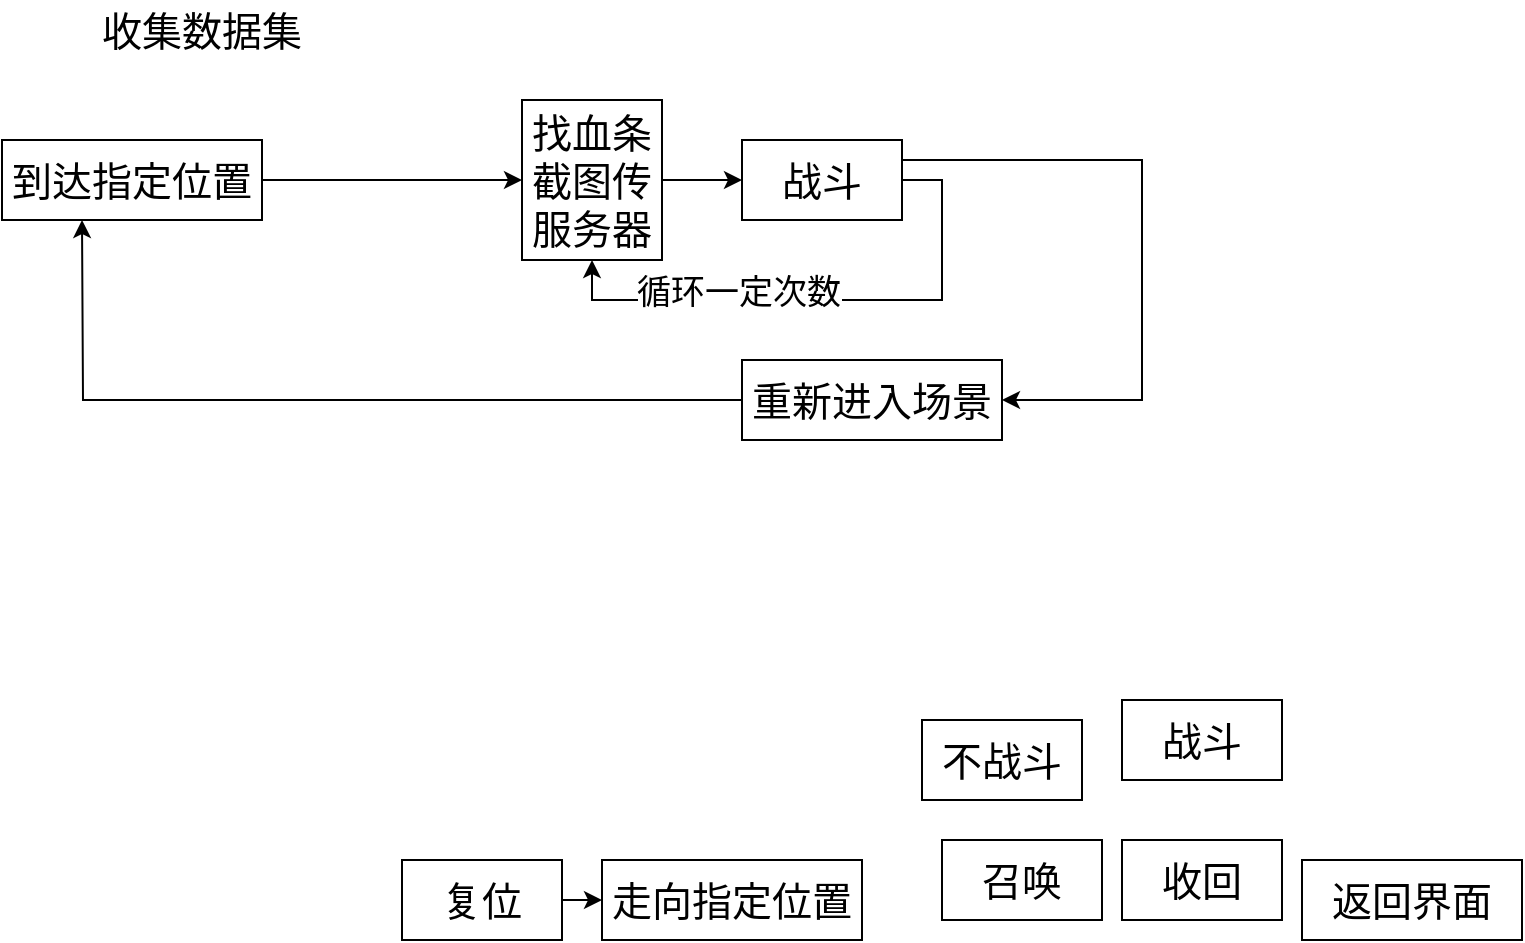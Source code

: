 <mxfile version="26.0.16">
  <diagram name="第 1 页" id="NnoXjJgjK0HlXypN2feK">
    <mxGraphModel dx="1050" dy="1691" grid="1" gridSize="10" guides="1" tooltips="1" connect="1" arrows="1" fold="1" page="1" pageScale="1" pageWidth="827" pageHeight="1169" math="0" shadow="0">
      <root>
        <mxCell id="0" />
        <mxCell id="1" parent="0" />
        <mxCell id="cIEJ3m5f7yOJOoQ0Mt_8-1" value="&lt;font style=&quot;font-size: 20px;&quot;&gt;召唤&lt;/font&gt;" style="rounded=0;whiteSpace=wrap;html=1;" parent="1" vertex="1">
          <mxGeometry x="490" y="-710" width="80" height="40" as="geometry" />
        </mxCell>
        <mxCell id="cIEJ3m5f7yOJOoQ0Mt_8-2" value="&lt;font style=&quot;font-size: 20px;&quot;&gt;收回&lt;/font&gt;" style="rounded=0;whiteSpace=wrap;html=1;" parent="1" vertex="1">
          <mxGeometry x="580" y="-710" width="80" height="40" as="geometry" />
        </mxCell>
        <mxCell id="cIEJ3m5f7yOJOoQ0Mt_8-3" value="&lt;font style=&quot;font-size: 20px;&quot;&gt;返回界面&lt;/font&gt;" style="rounded=0;whiteSpace=wrap;html=1;" parent="1" vertex="1">
          <mxGeometry x="670" y="-700" width="110" height="40" as="geometry" />
        </mxCell>
        <mxCell id="cIEJ3m5f7yOJOoQ0Mt_8-4" value="&lt;span style=&quot;font-size: 20px;&quot;&gt;战斗&lt;/span&gt;" style="rounded=0;whiteSpace=wrap;html=1;" parent="1" vertex="1">
          <mxGeometry x="580" y="-780" width="80" height="40" as="geometry" />
        </mxCell>
        <mxCell id="cIEJ3m5f7yOJOoQ0Mt_8-9" style="edgeStyle=orthogonalEdgeStyle;rounded=0;orthogonalLoop=1;jettySize=auto;html=1;exitX=1;exitY=0.5;exitDx=0;exitDy=0;entryX=0;entryY=0.5;entryDx=0;entryDy=0;" parent="1" source="cIEJ3m5f7yOJOoQ0Mt_8-5" target="cIEJ3m5f7yOJOoQ0Mt_8-7" edge="1">
          <mxGeometry relative="1" as="geometry" />
        </mxCell>
        <mxCell id="cIEJ3m5f7yOJOoQ0Mt_8-5" value="&lt;font style=&quot;font-size: 20px;&quot;&gt;复位&lt;/font&gt;" style="rounded=0;whiteSpace=wrap;html=1;" parent="1" vertex="1">
          <mxGeometry x="220" y="-700" width="80" height="40" as="geometry" />
        </mxCell>
        <mxCell id="cIEJ3m5f7yOJOoQ0Mt_8-7" value="&lt;font style=&quot;font-size: 20px;&quot;&gt;走向指定位置&lt;/font&gt;" style="rounded=0;whiteSpace=wrap;html=1;" parent="1" vertex="1">
          <mxGeometry x="320" y="-700" width="130" height="40" as="geometry" />
        </mxCell>
        <mxCell id="cIEJ3m5f7yOJOoQ0Mt_8-11" value="&lt;font style=&quot;font-size: 20px;&quot;&gt;收集数据集&lt;/font&gt;" style="text;html=1;align=center;verticalAlign=middle;whiteSpace=wrap;rounded=0;" parent="1" vertex="1">
          <mxGeometry x="20" y="-1130" width="200" height="30" as="geometry" />
        </mxCell>
        <mxCell id="cIEJ3m5f7yOJOoQ0Mt_8-17" style="edgeStyle=orthogonalEdgeStyle;rounded=0;orthogonalLoop=1;jettySize=auto;html=1;exitX=1;exitY=0.5;exitDx=0;exitDy=0;entryX=0;entryY=0.5;entryDx=0;entryDy=0;" parent="1" source="cIEJ3m5f7yOJOoQ0Mt_8-14" target="cIEJ3m5f7yOJOoQ0Mt_8-16" edge="1">
          <mxGeometry relative="1" as="geometry" />
        </mxCell>
        <mxCell id="cIEJ3m5f7yOJOoQ0Mt_8-14" value="&lt;font style=&quot;font-size: 20px;&quot;&gt;到达指定位置&lt;/font&gt;" style="rounded=0;whiteSpace=wrap;html=1;" parent="1" vertex="1">
          <mxGeometry x="20" y="-1060" width="130" height="40" as="geometry" />
        </mxCell>
        <mxCell id="cIEJ3m5f7yOJOoQ0Mt_8-25" style="edgeStyle=orthogonalEdgeStyle;rounded=0;orthogonalLoop=1;jettySize=auto;html=1;" parent="1" source="cIEJ3m5f7yOJOoQ0Mt_8-16" target="cIEJ3m5f7yOJOoQ0Mt_8-24" edge="1">
          <mxGeometry relative="1" as="geometry" />
        </mxCell>
        <mxCell id="cIEJ3m5f7yOJOoQ0Mt_8-16" value="&lt;font style=&quot;font-size: 20px;&quot;&gt;找血条截图传服务器&lt;/font&gt;" style="rounded=0;whiteSpace=wrap;html=1;" parent="1" vertex="1">
          <mxGeometry x="280" y="-1080" width="70" height="80" as="geometry" />
        </mxCell>
        <mxCell id="cIEJ3m5f7yOJOoQ0Mt_8-18" value="&lt;span style=&quot;font-size: 20px;&quot;&gt;不战斗&lt;/span&gt;" style="rounded=0;whiteSpace=wrap;html=1;" parent="1" vertex="1">
          <mxGeometry x="480" y="-770" width="80" height="40" as="geometry" />
        </mxCell>
        <mxCell id="GuBkaZRdTUr6qcF41wBS-6" style="edgeStyle=orthogonalEdgeStyle;rounded=0;orthogonalLoop=1;jettySize=auto;html=1;exitX=1;exitY=0.5;exitDx=0;exitDy=0;entryX=0.5;entryY=1;entryDx=0;entryDy=0;" edge="1" parent="1" source="cIEJ3m5f7yOJOoQ0Mt_8-24" target="cIEJ3m5f7yOJOoQ0Mt_8-16">
          <mxGeometry relative="1" as="geometry" />
        </mxCell>
        <mxCell id="GuBkaZRdTUr6qcF41wBS-8" value="&lt;font style=&quot;font-size: 17px;&quot;&gt;循环一定次数&lt;/font&gt;" style="edgeLabel;html=1;align=center;verticalAlign=middle;resizable=0;points=[];" vertex="1" connectable="0" parent="GuBkaZRdTUr6qcF41wBS-6">
          <mxGeometry x="0.322" y="-3" relative="1" as="geometry">
            <mxPoint as="offset" />
          </mxGeometry>
        </mxCell>
        <mxCell id="GuBkaZRdTUr6qcF41wBS-10" style="edgeStyle=orthogonalEdgeStyle;rounded=0;orthogonalLoop=1;jettySize=auto;html=1;entryX=1;entryY=0.5;entryDx=0;entryDy=0;" edge="1" parent="1" source="cIEJ3m5f7yOJOoQ0Mt_8-24" target="cIEJ3m5f7yOJOoQ0Mt_8-33">
          <mxGeometry relative="1" as="geometry">
            <mxPoint x="590" y="-930" as="targetPoint" />
            <Array as="points">
              <mxPoint x="590" y="-1050" />
              <mxPoint x="590" y="-930" />
            </Array>
          </mxGeometry>
        </mxCell>
        <mxCell id="cIEJ3m5f7yOJOoQ0Mt_8-24" value="&lt;span style=&quot;font-size: 20px;&quot;&gt;战斗&lt;/span&gt;" style="rounded=0;whiteSpace=wrap;html=1;" parent="1" vertex="1">
          <mxGeometry x="390" y="-1060" width="80" height="40" as="geometry" />
        </mxCell>
        <mxCell id="cIEJ3m5f7yOJOoQ0Mt_8-36" style="edgeStyle=orthogonalEdgeStyle;rounded=0;orthogonalLoop=1;jettySize=auto;html=1;entryX=0.5;entryY=1;entryDx=0;entryDy=0;" parent="1" source="cIEJ3m5f7yOJOoQ0Mt_8-33" edge="1">
          <mxGeometry relative="1" as="geometry">
            <mxPoint x="60" y="-1020" as="targetPoint" />
          </mxGeometry>
        </mxCell>
        <mxCell id="cIEJ3m5f7yOJOoQ0Mt_8-33" value="&lt;font style=&quot;font-size: 20px;&quot;&gt;重新进入场景&lt;/font&gt;" style="rounded=0;whiteSpace=wrap;html=1;" parent="1" vertex="1">
          <mxGeometry x="390" y="-950" width="130" height="40" as="geometry" />
        </mxCell>
      </root>
    </mxGraphModel>
  </diagram>
</mxfile>
